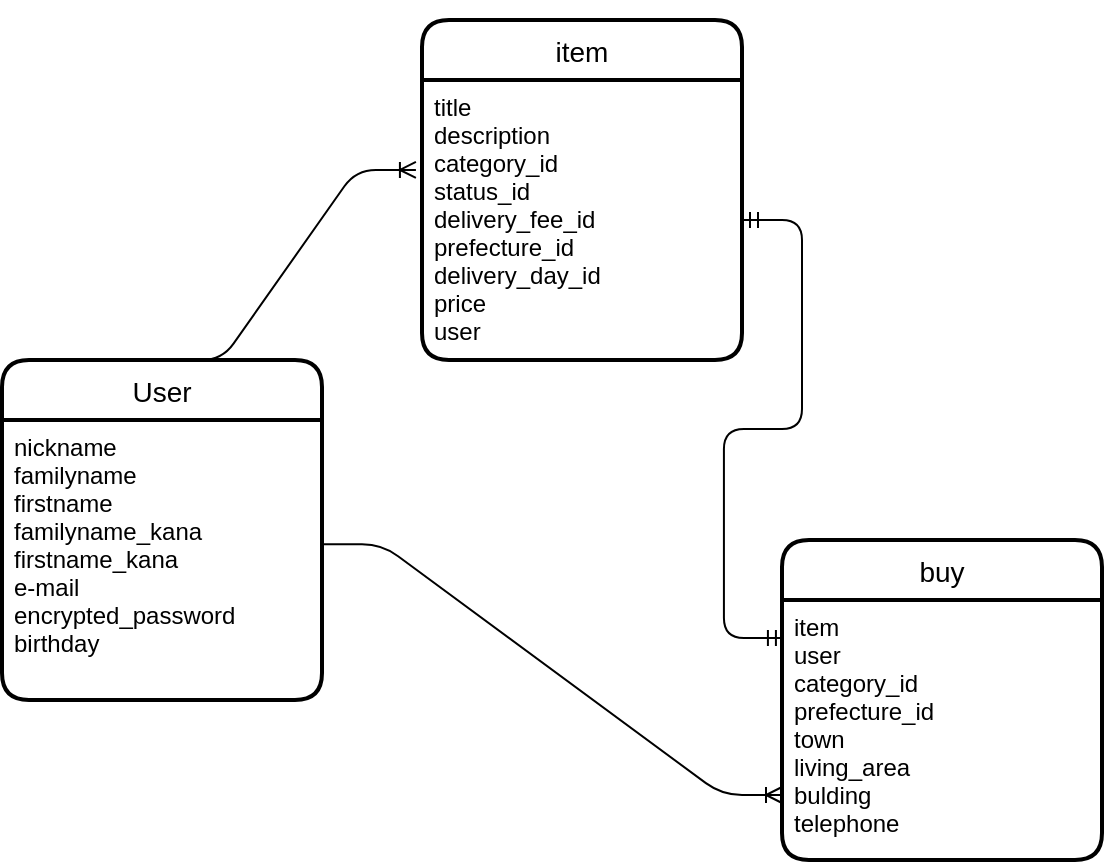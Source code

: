 <mxfile>
    <diagram id="pOp7EquTtwPTKm77Zgnw" name="ページ1">
        <mxGraphModel dx="232" dy="520" grid="1" gridSize="10" guides="1" tooltips="1" connect="1" arrows="1" fold="1" page="1" pageScale="1" pageWidth="827" pageHeight="1169" math="0" shadow="0">
            <root>
                <mxCell id="0"/>
                <mxCell id="1" parent="0"/>
                <mxCell id="21" value="" style="edgeStyle=entityRelationEdgeStyle;fontSize=12;html=1;endArrow=ERoneToMany;exitX=1;exitY=0.444;exitDx=0;exitDy=0;entryX=0;entryY=0.75;entryDx=0;entryDy=0;exitPerimeter=0;" edge="1" parent="1" source="26" target="40">
                    <mxGeometry width="100" height="100" relative="1" as="geometry">
                        <mxPoint x="96" y="168.01" as="sourcePoint"/>
                        <mxPoint x="316.96" y="410" as="targetPoint"/>
                    </mxGeometry>
                </mxCell>
                <mxCell id="22" value="" style="edgeStyle=entityRelationEdgeStyle;fontSize=12;html=1;endArrow=ERmandOne;startArrow=ERmandOne;entryX=0.006;entryY=0.146;entryDx=0;entryDy=0;entryPerimeter=0;exitX=1;exitY=0.5;exitDx=0;exitDy=0;" edge="1" parent="1" source="32" target="40">
                    <mxGeometry width="100" height="100" relative="1" as="geometry">
                        <mxPoint x="321.04" y="199.99" as="sourcePoint"/>
                        <mxPoint x="394.08" y="326.984" as="targetPoint"/>
                    </mxGeometry>
                </mxCell>
                <mxCell id="25" value="User" style="swimlane;childLayout=stackLayout;horizontal=1;startSize=30;horizontalStack=0;rounded=1;fontSize=14;fontStyle=0;strokeWidth=2;resizeParent=0;resizeLast=1;shadow=0;dashed=0;align=center;" vertex="1" parent="1">
                    <mxGeometry x="10" y="190" width="160" height="170" as="geometry"/>
                </mxCell>
                <mxCell id="26" value="nickname&#10;familyname&#10;firstname&#10;familyname_kana&#10;firstname_kana&#10;e-mail&#10;encrypted_password&#10;birthday" style="align=left;strokeColor=none;fillColor=none;spacingLeft=4;fontSize=12;verticalAlign=top;resizable=0;rotatable=0;part=1;" vertex="1" parent="25">
                    <mxGeometry y="30" width="160" height="140" as="geometry"/>
                </mxCell>
                <mxCell id="31" value="item" style="swimlane;childLayout=stackLayout;horizontal=1;startSize=30;horizontalStack=0;rounded=1;fontSize=14;fontStyle=0;strokeWidth=2;resizeParent=0;resizeLast=1;shadow=0;dashed=0;align=center;" vertex="1" parent="1">
                    <mxGeometry x="220" y="20" width="160" height="170" as="geometry"/>
                </mxCell>
                <mxCell id="32" value="title&#10;description&#10;category_id&#10;status_id&#10;delivery_fee_id&#10;prefecture_id&#10;delivery_day_id&#10;price&#10;user&#10;" style="align=left;strokeColor=none;fillColor=none;spacingLeft=4;fontSize=12;verticalAlign=top;resizable=0;rotatable=0;part=1;" vertex="1" parent="31">
                    <mxGeometry y="30" width="160" height="140" as="geometry"/>
                </mxCell>
                <mxCell id="33" value="" style="edgeStyle=entityRelationEdgeStyle;fontSize=12;html=1;endArrow=ERoneToMany;entryX=-0.019;entryY=0.321;entryDx=0;entryDy=0;entryPerimeter=0;exitX=0.5;exitY=0;exitDx=0;exitDy=0;" edge="1" parent="1" source="25" target="32">
                    <mxGeometry width="100" height="100" relative="1" as="geometry">
                        <mxPoint x="160" y="310" as="sourcePoint"/>
                        <mxPoint x="260" y="210" as="targetPoint"/>
                    </mxGeometry>
                </mxCell>
                <mxCell id="39" value="buy" style="swimlane;childLayout=stackLayout;horizontal=1;startSize=30;horizontalStack=0;rounded=1;fontSize=14;fontStyle=0;strokeWidth=2;resizeParent=0;resizeLast=1;shadow=0;dashed=0;align=center;" vertex="1" parent="1">
                    <mxGeometry x="400" y="280" width="160" height="160" as="geometry"/>
                </mxCell>
                <mxCell id="40" value="item&#10;user&#10;category_id&#10;prefecture_id&#10;town&#10;living_area&#10;bulding&#10;telephone" style="align=left;strokeColor=none;fillColor=none;spacingLeft=4;fontSize=12;verticalAlign=top;resizable=0;rotatable=0;part=1;" vertex="1" parent="39">
                    <mxGeometry y="30" width="160" height="130" as="geometry"/>
                </mxCell>
                <mxCell id="41" value="&lt;div style=&quot;color: rgb(212 , 212 , 212) ; background-color: rgb(30 , 30 , 30) ; font-family: &amp;#34;menlo&amp;#34; , &amp;#34;monaco&amp;#34; , &amp;#34;courier new&amp;#34; , monospace ; font-weight: normal ; font-size: 12px ; line-height: 18px&quot;&gt;&lt;br&gt;&lt;/div&gt;" style="text;whiteSpace=wrap;html=1;" vertex="1" parent="1">
                    <mxGeometry x="10" y="10" width="180" height="50" as="geometry"/>
                </mxCell>
            </root>
        </mxGraphModel>
    </diagram>
</mxfile>